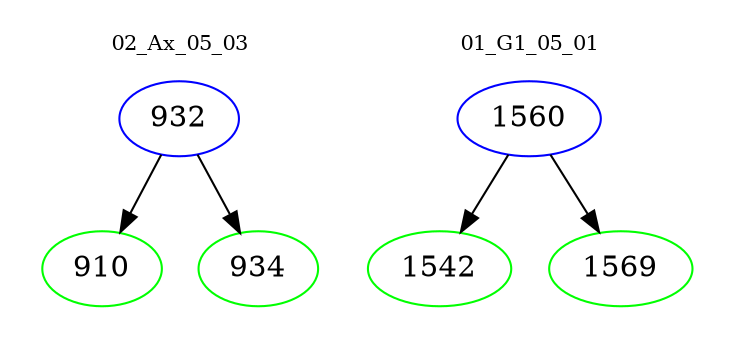 digraph{
subgraph cluster_0 {
color = white
label = "02_Ax_05_03";
fontsize=10;
T0_932 [label="932", color="blue"]
T0_932 -> T0_910 [color="black"]
T0_910 [label="910", color="green"]
T0_932 -> T0_934 [color="black"]
T0_934 [label="934", color="green"]
}
subgraph cluster_1 {
color = white
label = "01_G1_05_01";
fontsize=10;
T1_1560 [label="1560", color="blue"]
T1_1560 -> T1_1542 [color="black"]
T1_1542 [label="1542", color="green"]
T1_1560 -> T1_1569 [color="black"]
T1_1569 [label="1569", color="green"]
}
}
